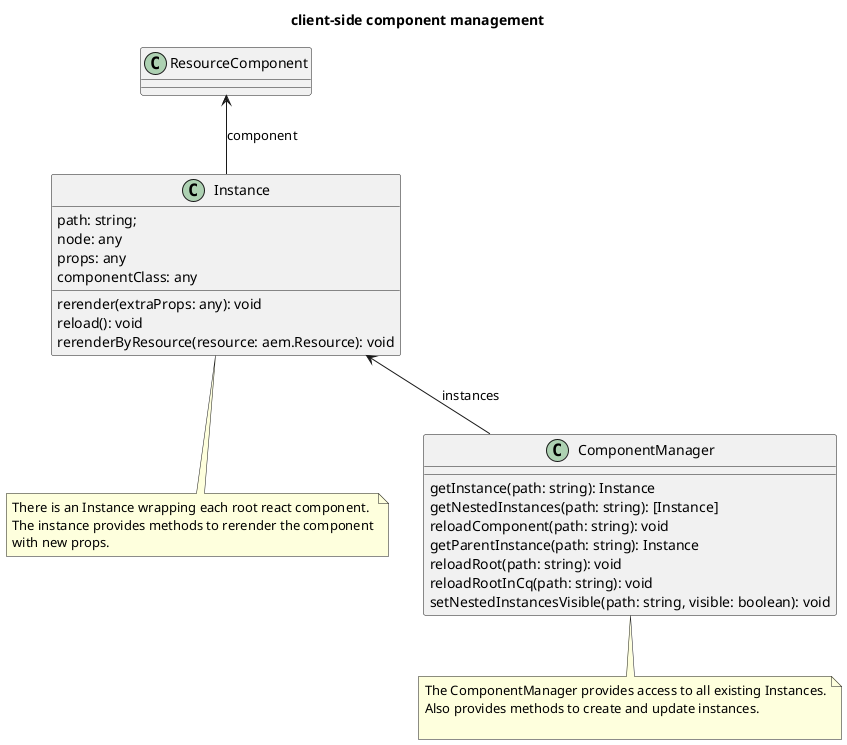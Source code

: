 @startuml

title client-side component management

class ResourceComponent{
}


class Instance {
    path: string;
    node: any
    props: any
    componentClass: any

    rerender(extraProps: any): void
    reload(): void
    rerenderByResource(resource: aem.Resource): void
}

Instance -up-> ResourceComponent : component

note bottom of Instance
There is an Instance wrapping each root react component.
The instance provides methods to rerender the component
with new props.
end note

class ComponentManager {
    getInstance(path: string): Instance
    getNestedInstances(path: string): [Instance]
    reloadComponent(path: string): void
    getParentInstance(path: string): Instance
    reloadRoot(path: string): void
    reloadRootInCq(path: string): void
    setNestedInstancesVisible(path: string, visible: boolean): void
}

ComponentManager -up-> Instance : instances

note bottom of ComponentManager
The ComponentManager provides access to all existing Instances.
Also provides methods to create and update instances.

end note


@enduml
